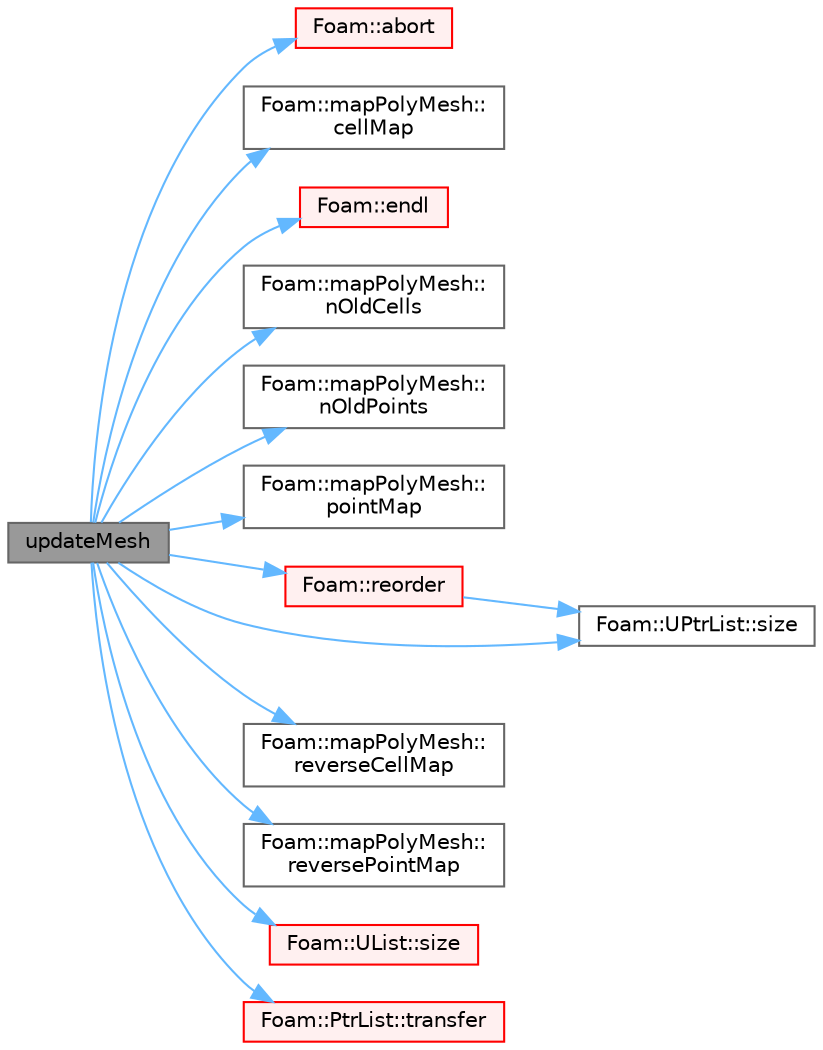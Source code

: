 digraph "updateMesh"
{
 // LATEX_PDF_SIZE
  bgcolor="transparent";
  edge [fontname=Helvetica,fontsize=10,labelfontname=Helvetica,labelfontsize=10];
  node [fontname=Helvetica,fontsize=10,shape=box,height=0.2,width=0.4];
  rankdir="LR";
  Node1 [id="Node000001",label="updateMesh",height=0.2,width=0.4,color="gray40", fillcolor="grey60", style="filled", fontcolor="black",tooltip=" "];
  Node1 -> Node2 [id="edge1_Node000001_Node000002",color="steelblue1",style="solid",tooltip=" "];
  Node2 [id="Node000002",label="Foam::abort",height=0.2,width=0.4,color="red", fillcolor="#FFF0F0", style="filled",URL="$namespaceFoam.html#aa346d711a4494a48e7c8aa9316f24263",tooltip=" "];
  Node1 -> Node4 [id="edge2_Node000001_Node000004",color="steelblue1",style="solid",tooltip=" "];
  Node4 [id="Node000004",label="Foam::mapPolyMesh::\lcellMap",height=0.2,width=0.4,color="grey40", fillcolor="white", style="filled",URL="$classFoam_1_1mapPolyMesh.html#aa3942ff9314208a66e6aa0cdcde4d530",tooltip=" "];
  Node1 -> Node5 [id="edge3_Node000001_Node000005",color="steelblue1",style="solid",tooltip=" "];
  Node5 [id="Node000005",label="Foam::endl",height=0.2,width=0.4,color="red", fillcolor="#FFF0F0", style="filled",URL="$namespaceFoam.html#a7d5eca45a323264dc5fe811500ebda47",tooltip=" "];
  Node1 -> Node9 [id="edge4_Node000001_Node000009",color="steelblue1",style="solid",tooltip=" "];
  Node9 [id="Node000009",label="Foam::mapPolyMesh::\lnOldCells",height=0.2,width=0.4,color="grey40", fillcolor="white", style="filled",URL="$classFoam_1_1mapPolyMesh.html#a0078cd9d7ee600f5e1057cf88c44da86",tooltip=" "];
  Node1 -> Node10 [id="edge5_Node000001_Node000010",color="steelblue1",style="solid",tooltip=" "];
  Node10 [id="Node000010",label="Foam::mapPolyMesh::\lnOldPoints",height=0.2,width=0.4,color="grey40", fillcolor="white", style="filled",URL="$classFoam_1_1mapPolyMesh.html#ab6380ebabe2cef6107cab30bdfd761e9",tooltip=" "];
  Node1 -> Node11 [id="edge6_Node000001_Node000011",color="steelblue1",style="solid",tooltip=" "];
  Node11 [id="Node000011",label="Foam::mapPolyMesh::\lpointMap",height=0.2,width=0.4,color="grey40", fillcolor="white", style="filled",URL="$classFoam_1_1mapPolyMesh.html#ab264ce96ca562afe4bfde91f11502eb9",tooltip=" "];
  Node1 -> Node12 [id="edge7_Node000001_Node000012",color="steelblue1",style="solid",tooltip=" "];
  Node12 [id="Node000012",label="Foam::reorder",height=0.2,width=0.4,color="red", fillcolor="#FFF0F0", style="filled",URL="$namespaceFoam.html#aea56a2b27db33feafffdf61f83bebe13",tooltip=" "];
  Node12 -> Node14 [id="edge8_Node000012_Node000014",color="steelblue1",style="solid",tooltip=" "];
  Node14 [id="Node000014",label="Foam::UPtrList::size",height=0.2,width=0.4,color="grey40", fillcolor="white", style="filled",URL="$classFoam_1_1UPtrList.html#a95603446b248fe1ecf5dc59bcc2eaff0",tooltip=" "];
  Node1 -> Node15 [id="edge9_Node000001_Node000015",color="steelblue1",style="solid",tooltip=" "];
  Node15 [id="Node000015",label="Foam::mapPolyMesh::\lreverseCellMap",height=0.2,width=0.4,color="grey40", fillcolor="white", style="filled",URL="$classFoam_1_1mapPolyMesh.html#a918f0c0a488944231dcf721c29f1bfdd",tooltip=" "];
  Node1 -> Node16 [id="edge10_Node000001_Node000016",color="steelblue1",style="solid",tooltip=" "];
  Node16 [id="Node000016",label="Foam::mapPolyMesh::\lreversePointMap",height=0.2,width=0.4,color="grey40", fillcolor="white", style="filled",URL="$classFoam_1_1mapPolyMesh.html#ac716e98a34ccb9740d9269f8a95d0aa2",tooltip=" "];
  Node1 -> Node14 [id="edge11_Node000001_Node000014",color="steelblue1",style="solid",tooltip=" "];
  Node1 -> Node17 [id="edge12_Node000001_Node000017",color="steelblue1",style="solid",tooltip=" "];
  Node17 [id="Node000017",label="Foam::UList::size",height=0.2,width=0.4,color="red", fillcolor="#FFF0F0", style="filled",URL="$classFoam_1_1UList.html#ac1fc1d9dab324bb1b8452c7aa4813026",tooltip=" "];
  Node1 -> Node19 [id="edge13_Node000001_Node000019",color="steelblue1",style="solid",tooltip=" "];
  Node19 [id="Node000019",label="Foam::PtrList::transfer",height=0.2,width=0.4,color="red", fillcolor="#FFF0F0", style="filled",URL="$classFoam_1_1PtrList.html#a0bc76d46c3a7f71bd74ddafdf84dbfbc",tooltip=" "];
}
